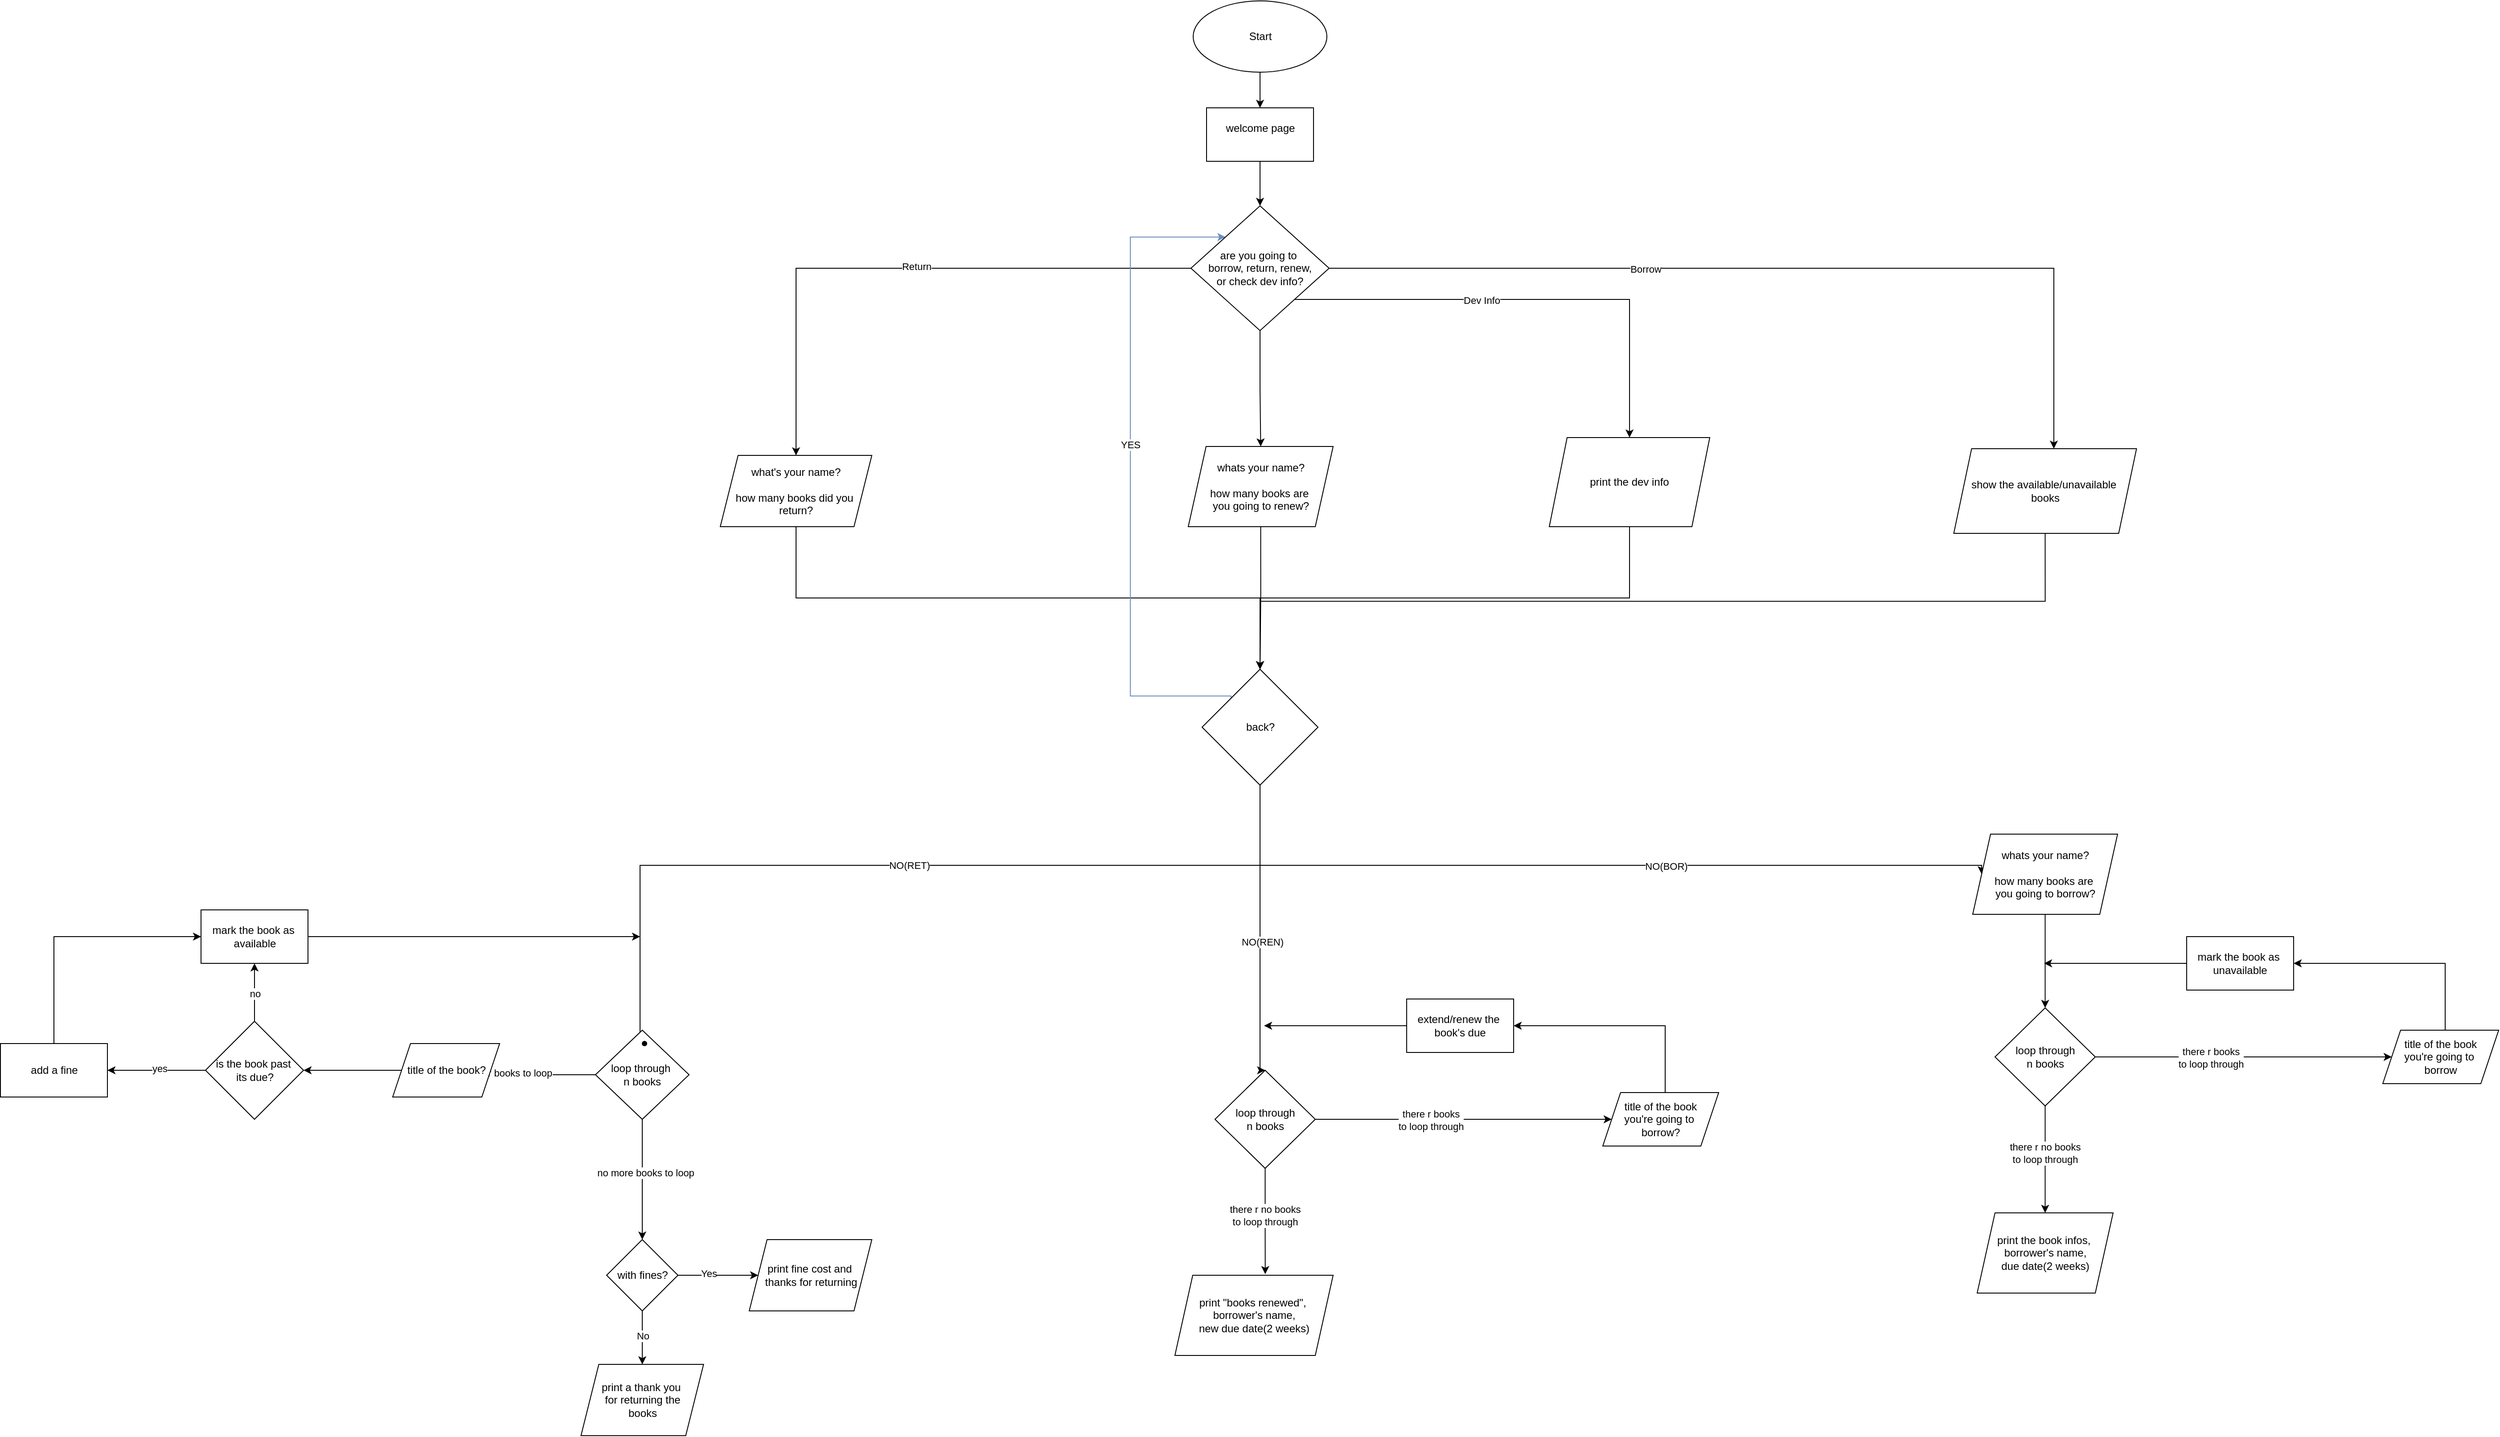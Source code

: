 <mxfile version="24.8.4">
  <diagram id="C5RBs43oDa-KdzZeNtuy" name="Page-1">
    <mxGraphModel dx="3333" dy="1800" grid="1" gridSize="10" guides="1" tooltips="1" connect="1" arrows="1" fold="1" page="1" pageScale="1" pageWidth="2000" pageHeight="2000" math="0" shadow="0">
      <root>
        <mxCell id="WIyWlLk6GJQsqaUBKTNV-0" />
        <mxCell id="WIyWlLk6GJQsqaUBKTNV-1" parent="WIyWlLk6GJQsqaUBKTNV-0" />
        <mxCell id="SnbYtqvOmOJBrR4244Wj-30" value="" style="edgeStyle=orthogonalEdgeStyle;rounded=0;orthogonalLoop=1;jettySize=auto;html=1;" parent="WIyWlLk6GJQsqaUBKTNV-1" source="SnbYtqvOmOJBrR4244Wj-5" target="SnbYtqvOmOJBrR4244Wj-29" edge="1">
          <mxGeometry relative="1" as="geometry" />
        </mxCell>
        <mxCell id="SnbYtqvOmOJBrR4244Wj-31" value="Return" style="edgeLabel;html=1;align=center;verticalAlign=middle;resizable=0;points=[];" parent="SnbYtqvOmOJBrR4244Wj-30" vertex="1" connectable="0">
          <mxGeometry x="-0.055" y="-2" relative="1" as="geometry">
            <mxPoint as="offset" />
          </mxGeometry>
        </mxCell>
        <mxCell id="SnbYtqvOmOJBrR4244Wj-9" value="" style="edgeStyle=orthogonalEdgeStyle;rounded=0;orthogonalLoop=1;jettySize=auto;html=1;" parent="WIyWlLk6GJQsqaUBKTNV-1" source="SnbYtqvOmOJBrR4244Wj-5" target="SnbYtqvOmOJBrR4244Wj-15" edge="1">
          <mxGeometry relative="1" as="geometry">
            <mxPoint x="1772.5" y="420" as="targetPoint" />
            <Array as="points">
              <mxPoint x="2796" y="330" />
            </Array>
          </mxGeometry>
        </mxCell>
        <mxCell id="SnbYtqvOmOJBrR4244Wj-10" value="Borrow" style="edgeLabel;html=1;align=center;verticalAlign=middle;resizable=0;points=[];" parent="SnbYtqvOmOJBrR4244Wj-9" vertex="1" connectable="0">
          <mxGeometry x="-0.302" y="-1" relative="1" as="geometry">
            <mxPoint as="offset" />
          </mxGeometry>
        </mxCell>
        <mxCell id="SnbYtqvOmOJBrR4244Wj-63" style="edgeStyle=orthogonalEdgeStyle;rounded=0;orthogonalLoop=1;jettySize=auto;html=1;exitX=1;exitY=1;exitDx=0;exitDy=0;entryX=0.5;entryY=0;entryDx=0;entryDy=0;" parent="WIyWlLk6GJQsqaUBKTNV-1" source="SnbYtqvOmOJBrR4244Wj-5" target="SnbYtqvOmOJBrR4244Wj-64" edge="1">
          <mxGeometry relative="1" as="geometry">
            <mxPoint x="2045" y="922.27" as="targetPoint" />
          </mxGeometry>
        </mxCell>
        <mxCell id="SnbYtqvOmOJBrR4244Wj-66" value="Dev Info" style="edgeLabel;html=1;align=center;verticalAlign=middle;resizable=0;points=[];" parent="SnbYtqvOmOJBrR4244Wj-63" vertex="1" connectable="0">
          <mxGeometry x="-0.21" y="-1" relative="1" as="geometry">
            <mxPoint as="offset" />
          </mxGeometry>
        </mxCell>
        <mxCell id="ZPMYs9T44ztw_NbmAKCa-23" style="edgeStyle=orthogonalEdgeStyle;rounded=0;orthogonalLoop=1;jettySize=auto;html=1;exitX=0.5;exitY=1;exitDx=0;exitDy=0;entryX=0.5;entryY=0;entryDx=0;entryDy=0;" edge="1" parent="WIyWlLk6GJQsqaUBKTNV-1" source="SnbYtqvOmOJBrR4244Wj-29" target="ZPMYs9T44ztw_NbmAKCa-14">
          <mxGeometry relative="1" as="geometry" />
        </mxCell>
        <mxCell id="SnbYtqvOmOJBrR4244Wj-29" value="what&#39;s your name?&lt;div&gt;&lt;br&gt;&lt;div&gt;how many books did you&amp;nbsp;&lt;/div&gt;&lt;div&gt;return?&lt;/div&gt;&lt;/div&gt;" style="shape=parallelogram;perimeter=parallelogramPerimeter;whiteSpace=wrap;html=1;fixedSize=1;" parent="WIyWlLk6GJQsqaUBKTNV-1" vertex="1">
          <mxGeometry x="1300" y="540" width="170" height="80" as="geometry" />
        </mxCell>
        <mxCell id="ZPMYs9T44ztw_NbmAKCa-25" style="edgeStyle=orthogonalEdgeStyle;rounded=0;orthogonalLoop=1;jettySize=auto;html=1;exitX=0.5;exitY=1;exitDx=0;exitDy=0;entryX=0.5;entryY=0;entryDx=0;entryDy=0;" edge="1" parent="WIyWlLk6GJQsqaUBKTNV-1" source="SnbYtqvOmOJBrR4244Wj-64" target="ZPMYs9T44ztw_NbmAKCa-14">
          <mxGeometry relative="1" as="geometry" />
        </mxCell>
        <mxCell id="SnbYtqvOmOJBrR4244Wj-64" value="print the dev info" style="shape=parallelogram;perimeter=parallelogramPerimeter;whiteSpace=wrap;html=1;fixedSize=1;" parent="WIyWlLk6GJQsqaUBKTNV-1" vertex="1">
          <mxGeometry x="2230" y="520" width="180" height="100" as="geometry" />
        </mxCell>
        <mxCell id="ZPMYs9T44ztw_NbmAKCa-24" style="edgeStyle=orthogonalEdgeStyle;rounded=0;orthogonalLoop=1;jettySize=auto;html=1;exitX=0.5;exitY=1;exitDx=0;exitDy=0;entryX=0.5;entryY=0;entryDx=0;entryDy=0;" edge="1" parent="WIyWlLk6GJQsqaUBKTNV-1" source="SnbYtqvOmOJBrR4244Wj-73" target="ZPMYs9T44ztw_NbmAKCa-14">
          <mxGeometry relative="1" as="geometry" />
        </mxCell>
        <mxCell id="SnbYtqvOmOJBrR4244Wj-73" value="&lt;div&gt;whats your name?&lt;/div&gt;&lt;div&gt;&lt;br&gt;&lt;/div&gt;how many books are&amp;nbsp;&lt;div&gt;you going to renew?&lt;/div&gt;" style="shape=parallelogram;perimeter=parallelogramPerimeter;whiteSpace=wrap;html=1;fixedSize=1;" parent="WIyWlLk6GJQsqaUBKTNV-1" vertex="1">
          <mxGeometry x="1825" y="530" width="162.5" height="90" as="geometry" />
        </mxCell>
        <mxCell id="ZPMYs9T44ztw_NbmAKCa-13" value="" style="group" vertex="1" connectable="0" parent="WIyWlLk6GJQsqaUBKTNV-1">
          <mxGeometry x="1810" y="1150" width="610" height="400" as="geometry" />
        </mxCell>
        <mxCell id="SnbYtqvOmOJBrR4244Wj-75" value="" style="edgeStyle=orthogonalEdgeStyle;rounded=0;orthogonalLoop=1;jettySize=auto;html=1;" parent="ZPMYs9T44ztw_NbmAKCa-13" source="SnbYtqvOmOJBrR4244Wj-79" target="SnbYtqvOmOJBrR4244Wj-81" edge="1">
          <mxGeometry relative="1" as="geometry" />
        </mxCell>
        <mxCell id="SnbYtqvOmOJBrR4244Wj-76" value="there r books&lt;div&gt;to loop through&lt;/div&gt;" style="edgeLabel;html=1;align=center;verticalAlign=middle;resizable=0;points=[];" parent="SnbYtqvOmOJBrR4244Wj-75" vertex="1" connectable="0">
          <mxGeometry x="-0.221" y="-1" relative="1" as="geometry">
            <mxPoint as="offset" />
          </mxGeometry>
        </mxCell>
        <mxCell id="SnbYtqvOmOJBrR4244Wj-77" value="" style="edgeStyle=orthogonalEdgeStyle;rounded=0;orthogonalLoop=1;jettySize=auto;html=1;entryX=0.571;entryY=-0.014;entryDx=0;entryDy=0;entryPerimeter=0;" parent="ZPMYs9T44ztw_NbmAKCa-13" source="SnbYtqvOmOJBrR4244Wj-79" target="SnbYtqvOmOJBrR4244Wj-82" edge="1">
          <mxGeometry relative="1" as="geometry">
            <mxPoint x="-72.455" y="285" as="targetPoint" />
          </mxGeometry>
        </mxCell>
        <mxCell id="SnbYtqvOmOJBrR4244Wj-78" value="there r no books&lt;div&gt;to loop through&lt;/div&gt;" style="edgeLabel;html=1;align=center;verticalAlign=middle;resizable=0;points=[];" parent="SnbYtqvOmOJBrR4244Wj-77" vertex="1" connectable="0">
          <mxGeometry x="-0.114" y="-1" relative="1" as="geometry">
            <mxPoint as="offset" />
          </mxGeometry>
        </mxCell>
        <mxCell id="SnbYtqvOmOJBrR4244Wj-79" value="loop through&lt;div&gt;n books&lt;/div&gt;" style="rhombus;whiteSpace=wrap;html=1;" parent="ZPMYs9T44ztw_NbmAKCa-13" vertex="1">
          <mxGeometry x="45" y="80" width="112.5" height="110" as="geometry" />
        </mxCell>
        <mxCell id="SnbYtqvOmOJBrR4244Wj-80" style="edgeStyle=orthogonalEdgeStyle;rounded=0;orthogonalLoop=1;jettySize=auto;html=1;exitX=0.5;exitY=0;exitDx=0;exitDy=0;entryX=1;entryY=0.5;entryDx=0;entryDy=0;" parent="ZPMYs9T44ztw_NbmAKCa-13" source="SnbYtqvOmOJBrR4244Wj-81" target="SnbYtqvOmOJBrR4244Wj-84" edge="1">
          <mxGeometry relative="1" as="geometry">
            <mxPoint x="-70" y="30" as="targetPoint" />
            <Array as="points">
              <mxPoint x="550" y="105" />
              <mxPoint x="550" y="30" />
            </Array>
          </mxGeometry>
        </mxCell>
        <mxCell id="SnbYtqvOmOJBrR4244Wj-81" value="title of the book&lt;div&gt;you&#39;re going to&amp;nbsp;&lt;/div&gt;&lt;div&gt;borrow?&lt;/div&gt;" style="shape=parallelogram;perimeter=parallelogramPerimeter;whiteSpace=wrap;html=1;fixedSize=1;" parent="ZPMYs9T44ztw_NbmAKCa-13" vertex="1">
          <mxGeometry x="480" y="105" width="130" height="60" as="geometry" />
        </mxCell>
        <mxCell id="SnbYtqvOmOJBrR4244Wj-82" value="print &quot;books renewed&quot;,&amp;nbsp;&lt;div&gt;borrower&#39;s name,&lt;/div&gt;&lt;div&gt;new due date(2 weeks)&lt;/div&gt;" style="shape=parallelogram;perimeter=parallelogramPerimeter;whiteSpace=wrap;html=1;fixedSize=1;" parent="ZPMYs9T44ztw_NbmAKCa-13" vertex="1">
          <mxGeometry y="310" width="177.5" height="90" as="geometry" />
        </mxCell>
        <mxCell id="SnbYtqvOmOJBrR4244Wj-83" style="edgeStyle=orthogonalEdgeStyle;rounded=0;orthogonalLoop=1;jettySize=auto;html=1;exitX=0;exitY=0.5;exitDx=0;exitDy=0;" parent="ZPMYs9T44ztw_NbmAKCa-13" source="SnbYtqvOmOJBrR4244Wj-84" edge="1">
          <mxGeometry relative="1" as="geometry">
            <mxPoint x="100" y="30" as="targetPoint" />
          </mxGeometry>
        </mxCell>
        <mxCell id="SnbYtqvOmOJBrR4244Wj-84" value="extend/renew the&amp;nbsp;&lt;div&gt;book&#39;s due&lt;/div&gt;" style="rounded=0;whiteSpace=wrap;html=1;" parent="ZPMYs9T44ztw_NbmAKCa-13" vertex="1">
          <mxGeometry x="260" width="120" height="60" as="geometry" />
        </mxCell>
        <mxCell id="ZPMYs9T44ztw_NbmAKCa-27" style="edgeStyle=orthogonalEdgeStyle;rounded=0;orthogonalLoop=1;jettySize=auto;html=1;exitX=0;exitY=0;exitDx=0;exitDy=0;entryX=0;entryY=0;entryDx=0;entryDy=0;fillColor=#dae8fc;strokeColor=#6c8ebf;" edge="1" parent="WIyWlLk6GJQsqaUBKTNV-1" source="ZPMYs9T44ztw_NbmAKCa-14" target="SnbYtqvOmOJBrR4244Wj-5">
          <mxGeometry relative="1" as="geometry">
            <Array as="points">
              <mxPoint x="1873" y="810" />
              <mxPoint x="1760" y="810" />
              <mxPoint x="1760" y="295" />
            </Array>
          </mxGeometry>
        </mxCell>
        <mxCell id="ZPMYs9T44ztw_NbmAKCa-30" value="YES" style="edgeLabel;html=1;align=center;verticalAlign=middle;resizable=0;points=[];" vertex="1" connectable="0" parent="ZPMYs9T44ztw_NbmAKCa-27">
          <mxGeometry x="0.08" relative="1" as="geometry">
            <mxPoint as="offset" />
          </mxGeometry>
        </mxCell>
        <mxCell id="ZPMYs9T44ztw_NbmAKCa-32" style="edgeStyle=orthogonalEdgeStyle;rounded=0;orthogonalLoop=1;jettySize=auto;html=1;exitX=0.5;exitY=1;exitDx=0;exitDy=0;entryX=0.5;entryY=0;entryDx=0;entryDy=0;" edge="1" parent="WIyWlLk6GJQsqaUBKTNV-1" source="ZPMYs9T44ztw_NbmAKCa-14" target="SnbYtqvOmOJBrR4244Wj-79">
          <mxGeometry relative="1" as="geometry">
            <Array as="points">
              <mxPoint x="1906" y="1230" />
            </Array>
          </mxGeometry>
        </mxCell>
        <mxCell id="ZPMYs9T44ztw_NbmAKCa-37" value="NO(REN)" style="edgeLabel;html=1;align=center;verticalAlign=middle;resizable=0;points=[];" vertex="1" connectable="0" parent="ZPMYs9T44ztw_NbmAKCa-32">
          <mxGeometry x="0.077" y="2" relative="1" as="geometry">
            <mxPoint as="offset" />
          </mxGeometry>
        </mxCell>
        <mxCell id="ZPMYs9T44ztw_NbmAKCa-33" style="edgeStyle=orthogonalEdgeStyle;rounded=0;orthogonalLoop=1;jettySize=auto;html=1;exitX=0.5;exitY=1;exitDx=0;exitDy=0;entryX=0;entryY=0.5;entryDx=0;entryDy=0;" edge="1" parent="WIyWlLk6GJQsqaUBKTNV-1" source="ZPMYs9T44ztw_NbmAKCa-14" target="SnbYtqvOmOJBrR4244Wj-14">
          <mxGeometry relative="1" as="geometry">
            <Array as="points">
              <mxPoint x="1906" y="1000" />
              <mxPoint x="2715" y="1000" />
            </Array>
          </mxGeometry>
        </mxCell>
        <mxCell id="ZPMYs9T44ztw_NbmAKCa-38" value="NO(BOR)" style="edgeLabel;html=1;align=center;verticalAlign=middle;resizable=0;points=[];" vertex="1" connectable="0" parent="ZPMYs9T44ztw_NbmAKCa-33">
          <mxGeometry x="0.198" y="-1" relative="1" as="geometry">
            <mxPoint as="offset" />
          </mxGeometry>
        </mxCell>
        <mxCell id="ZPMYs9T44ztw_NbmAKCa-14" value="back?" style="rhombus;whiteSpace=wrap;html=1;" vertex="1" parent="WIyWlLk6GJQsqaUBKTNV-1">
          <mxGeometry x="1840.5" y="780" width="130" height="130" as="geometry" />
        </mxCell>
        <mxCell id="SnbYtqvOmOJBrR4244Wj-4" value="" style="edgeStyle=orthogonalEdgeStyle;rounded=0;orthogonalLoop=1;jettySize=auto;html=1;" parent="WIyWlLk6GJQsqaUBKTNV-1" source="SnbYtqvOmOJBrR4244Wj-0" target="SnbYtqvOmOJBrR4244Wj-2" edge="1">
          <mxGeometry relative="1" as="geometry" />
        </mxCell>
        <mxCell id="SnbYtqvOmOJBrR4244Wj-0" value="Start" style="ellipse;whiteSpace=wrap;html=1;" parent="WIyWlLk6GJQsqaUBKTNV-1" vertex="1">
          <mxGeometry x="1830.5" y="30" width="150" height="80" as="geometry" />
        </mxCell>
        <mxCell id="SnbYtqvOmOJBrR4244Wj-6" value="" style="edgeStyle=orthogonalEdgeStyle;rounded=0;orthogonalLoop=1;jettySize=auto;html=1;" parent="WIyWlLk6GJQsqaUBKTNV-1" source="SnbYtqvOmOJBrR4244Wj-2" target="SnbYtqvOmOJBrR4244Wj-5" edge="1">
          <mxGeometry relative="1" as="geometry" />
        </mxCell>
        <mxCell id="SnbYtqvOmOJBrR4244Wj-2" value="welcome page&lt;div&gt;&lt;br&gt;&lt;/div&gt;" style="rounded=0;whiteSpace=wrap;html=1;" parent="WIyWlLk6GJQsqaUBKTNV-1" vertex="1">
          <mxGeometry x="1845.5" y="150" width="120" height="60" as="geometry" />
        </mxCell>
        <mxCell id="ZPMYs9T44ztw_NbmAKCa-17" value="" style="edgeStyle=orthogonalEdgeStyle;rounded=0;orthogonalLoop=1;jettySize=auto;html=1;" edge="1" parent="WIyWlLk6GJQsqaUBKTNV-1" source="SnbYtqvOmOJBrR4244Wj-5" target="SnbYtqvOmOJBrR4244Wj-73">
          <mxGeometry relative="1" as="geometry" />
        </mxCell>
        <mxCell id="SnbYtqvOmOJBrR4244Wj-5" value="are you going to&amp;nbsp;&lt;div&gt;borrow,&amp;nbsp;&lt;span style=&quot;background-color: initial;&quot;&gt;return, renew,&lt;/span&gt;&lt;/div&gt;&lt;div&gt;&lt;span style=&quot;background-color: initial;&quot;&gt;or check dev info?&lt;/span&gt;&lt;/div&gt;" style="rhombus;whiteSpace=wrap;html=1;" parent="WIyWlLk6GJQsqaUBKTNV-1" vertex="1">
          <mxGeometry x="1828" y="260" width="155" height="140" as="geometry" />
        </mxCell>
        <mxCell id="ZPMYs9T44ztw_NbmAKCa-26" style="edgeStyle=orthogonalEdgeStyle;rounded=0;orthogonalLoop=1;jettySize=auto;html=1;exitX=0.5;exitY=1;exitDx=0;exitDy=0;entryX=0.5;entryY=0;entryDx=0;entryDy=0;" edge="1" parent="WIyWlLk6GJQsqaUBKTNV-1" source="SnbYtqvOmOJBrR4244Wj-15" target="ZPMYs9T44ztw_NbmAKCa-14">
          <mxGeometry relative="1" as="geometry" />
        </mxCell>
        <mxCell id="ZPMYs9T44ztw_NbmAKCa-31" style="edgeStyle=orthogonalEdgeStyle;rounded=0;orthogonalLoop=1;jettySize=auto;html=1;exitX=0.5;exitY=1;exitDx=0;exitDy=0;entryX=0.502;entryY=-0.141;entryDx=0;entryDy=0;entryPerimeter=0;" edge="1" parent="WIyWlLk6GJQsqaUBKTNV-1" source="ZPMYs9T44ztw_NbmAKCa-14" target="ZPMYs9T44ztw_NbmAKCa-18">
          <mxGeometry relative="1" as="geometry">
            <Array as="points">
              <mxPoint x="1906" y="1000" />
              <mxPoint x="1210" y="1000" />
              <mxPoint x="1210" y="1200" />
            </Array>
          </mxGeometry>
        </mxCell>
        <mxCell id="ZPMYs9T44ztw_NbmAKCa-36" value="NO(RET)" style="edgeLabel;html=1;align=center;verticalAlign=middle;resizable=0;points=[];" vertex="1" connectable="0" parent="ZPMYs9T44ztw_NbmAKCa-31">
          <mxGeometry x="-0.023" relative="1" as="geometry">
            <mxPoint as="offset" />
          </mxGeometry>
        </mxCell>
        <mxCell id="ZPMYs9T44ztw_NbmAKCa-34" value="" style="group" vertex="1" connectable="0" parent="WIyWlLk6GJQsqaUBKTNV-1">
          <mxGeometry x="492.5" y="1050" width="977.5" height="590" as="geometry" />
        </mxCell>
        <mxCell id="SnbYtqvOmOJBrR4244Wj-35" value="" style="edgeStyle=orthogonalEdgeStyle;rounded=0;orthogonalLoop=1;jettySize=auto;html=1;entryX=0;entryY=0.5;entryDx=0;entryDy=0;" parent="ZPMYs9T44ztw_NbmAKCa-34" source="SnbYtqvOmOJBrR4244Wj-32" target="SnbYtqvOmOJBrR4244Wj-48" edge="1">
          <mxGeometry relative="1" as="geometry">
            <mxPoint x="977.5" y="200" as="targetPoint" />
          </mxGeometry>
        </mxCell>
        <mxCell id="SnbYtqvOmOJBrR4244Wj-45" value="there r books to loop" style="edgeLabel;html=1;align=center;verticalAlign=middle;resizable=0;points=[];" parent="SnbYtqvOmOJBrR4244Wj-35" vertex="1" connectable="0">
          <mxGeometry x="-0.063" y="3" relative="1" as="geometry">
            <mxPoint as="offset" />
          </mxGeometry>
        </mxCell>
        <mxCell id="SnbYtqvOmOJBrR4244Wj-47" value="" style="edgeStyle=orthogonalEdgeStyle;rounded=0;orthogonalLoop=1;jettySize=auto;html=1;entryX=0.5;entryY=0;entryDx=0;entryDy=0;" parent="ZPMYs9T44ztw_NbmAKCa-34" source="SnbYtqvOmOJBrR4244Wj-32" target="SnbYtqvOmOJBrR4244Wj-53" edge="1">
          <mxGeometry relative="1" as="geometry" />
        </mxCell>
        <mxCell id="SnbYtqvOmOJBrR4244Wj-50" value="no more books to loop" style="edgeLabel;html=1;align=center;verticalAlign=middle;resizable=0;points=[];" parent="SnbYtqvOmOJBrR4244Wj-47" vertex="1" connectable="0">
          <mxGeometry x="-0.134" y="3" relative="1" as="geometry">
            <mxPoint y="1" as="offset" />
          </mxGeometry>
        </mxCell>
        <mxCell id="SnbYtqvOmOJBrR4244Wj-32" value="loop through&amp;nbsp;&lt;div&gt;n books&lt;/div&gt;" style="rhombus;whiteSpace=wrap;html=1;" parent="ZPMYs9T44ztw_NbmAKCa-34" vertex="1">
          <mxGeometry x="667.5" y="135" width="105" height="100" as="geometry" />
        </mxCell>
        <mxCell id="SnbYtqvOmOJBrR4244Wj-38" value="" style="edgeStyle=orthogonalEdgeStyle;rounded=0;orthogonalLoop=1;jettySize=auto;html=1;" parent="ZPMYs9T44ztw_NbmAKCa-34" source="SnbYtqvOmOJBrR4244Wj-36" target="SnbYtqvOmOJBrR4244Wj-37" edge="1">
          <mxGeometry relative="1" as="geometry" />
        </mxCell>
        <mxCell id="SnbYtqvOmOJBrR4244Wj-51" value="yes" style="edgeLabel;html=1;align=center;verticalAlign=middle;resizable=0;points=[];" parent="SnbYtqvOmOJBrR4244Wj-38" vertex="1" connectable="0">
          <mxGeometry x="-0.059" y="-2" relative="1" as="geometry">
            <mxPoint as="offset" />
          </mxGeometry>
        </mxCell>
        <mxCell id="SnbYtqvOmOJBrR4244Wj-43" style="edgeStyle=orthogonalEdgeStyle;rounded=0;orthogonalLoop=1;jettySize=auto;html=1;exitX=0.5;exitY=0;exitDx=0;exitDy=0;entryX=0.5;entryY=1;entryDx=0;entryDy=0;" parent="ZPMYs9T44ztw_NbmAKCa-34" source="SnbYtqvOmOJBrR4244Wj-36" target="SnbYtqvOmOJBrR4244Wj-39" edge="1">
          <mxGeometry relative="1" as="geometry" />
        </mxCell>
        <mxCell id="SnbYtqvOmOJBrR4244Wj-52" value="no" style="edgeLabel;html=1;align=center;verticalAlign=middle;resizable=0;points=[];" parent="SnbYtqvOmOJBrR4244Wj-43" vertex="1" connectable="0">
          <mxGeometry x="-0.024" relative="1" as="geometry">
            <mxPoint as="offset" />
          </mxGeometry>
        </mxCell>
        <mxCell id="SnbYtqvOmOJBrR4244Wj-36" value="is the book past&amp;nbsp;&lt;div&gt;its due?&lt;/div&gt;" style="rhombus;whiteSpace=wrap;html=1;" parent="ZPMYs9T44ztw_NbmAKCa-34" vertex="1">
          <mxGeometry x="230" y="125" width="110" height="110" as="geometry" />
        </mxCell>
        <mxCell id="SnbYtqvOmOJBrR4244Wj-42" style="edgeStyle=orthogonalEdgeStyle;rounded=0;orthogonalLoop=1;jettySize=auto;html=1;exitX=0.5;exitY=0;exitDx=0;exitDy=0;entryX=0;entryY=0.5;entryDx=0;entryDy=0;" parent="ZPMYs9T44ztw_NbmAKCa-34" source="SnbYtqvOmOJBrR4244Wj-37" target="SnbYtqvOmOJBrR4244Wj-39" edge="1">
          <mxGeometry relative="1" as="geometry">
            <mxPoint x="1147.5" y="30" as="targetPoint" />
          </mxGeometry>
        </mxCell>
        <mxCell id="SnbYtqvOmOJBrR4244Wj-37" value="add a fine" style="whiteSpace=wrap;html=1;" parent="ZPMYs9T44ztw_NbmAKCa-34" vertex="1">
          <mxGeometry y="150" width="120" height="60" as="geometry" />
        </mxCell>
        <mxCell id="SnbYtqvOmOJBrR4244Wj-44" style="edgeStyle=orthogonalEdgeStyle;rounded=0;orthogonalLoop=1;jettySize=auto;html=1;exitX=1;exitY=0.5;exitDx=0;exitDy=0;" parent="ZPMYs9T44ztw_NbmAKCa-34" source="SnbYtqvOmOJBrR4244Wj-39" edge="1">
          <mxGeometry relative="1" as="geometry">
            <mxPoint x="717.5" y="30" as="targetPoint" />
          </mxGeometry>
        </mxCell>
        <mxCell id="SnbYtqvOmOJBrR4244Wj-39" value="mark the book as&amp;nbsp;&lt;div&gt;available&lt;/div&gt;" style="rounded=0;whiteSpace=wrap;html=1;" parent="ZPMYs9T44ztw_NbmAKCa-34" vertex="1">
          <mxGeometry x="225" width="120" height="60" as="geometry" />
        </mxCell>
        <mxCell id="SnbYtqvOmOJBrR4244Wj-46" value="print a thank you&amp;nbsp;&lt;div&gt;for returning the&lt;/div&gt;&lt;div&gt;books&lt;/div&gt;" style="shape=parallelogram;perimeter=parallelogramPerimeter;whiteSpace=wrap;html=1;fixedSize=1;" parent="ZPMYs9T44ztw_NbmAKCa-34" vertex="1">
          <mxGeometry x="651.25" y="510" width="137.5" height="80" as="geometry" />
        </mxCell>
        <mxCell id="SnbYtqvOmOJBrR4244Wj-49" value="" style="edgeStyle=orthogonalEdgeStyle;rounded=0;orthogonalLoop=1;jettySize=auto;html=1;" parent="ZPMYs9T44ztw_NbmAKCa-34" source="SnbYtqvOmOJBrR4244Wj-48" target="SnbYtqvOmOJBrR4244Wj-36" edge="1">
          <mxGeometry relative="1" as="geometry" />
        </mxCell>
        <mxCell id="SnbYtqvOmOJBrR4244Wj-48" value="title of the book?" style="shape=parallelogram;perimeter=parallelogramPerimeter;whiteSpace=wrap;html=1;fixedSize=1;" parent="ZPMYs9T44ztw_NbmAKCa-34" vertex="1">
          <mxGeometry x="440" y="150" width="120" height="60" as="geometry" />
        </mxCell>
        <mxCell id="SnbYtqvOmOJBrR4244Wj-56" value="" style="edgeStyle=orthogonalEdgeStyle;rounded=0;orthogonalLoop=1;jettySize=auto;html=1;" parent="ZPMYs9T44ztw_NbmAKCa-34" source="SnbYtqvOmOJBrR4244Wj-53" target="SnbYtqvOmOJBrR4244Wj-46" edge="1">
          <mxGeometry relative="1" as="geometry" />
        </mxCell>
        <mxCell id="SnbYtqvOmOJBrR4244Wj-62" value="No" style="edgeLabel;html=1;align=center;verticalAlign=middle;resizable=0;points=[];" parent="SnbYtqvOmOJBrR4244Wj-56" vertex="1" connectable="0">
          <mxGeometry x="-0.067" relative="1" as="geometry">
            <mxPoint as="offset" />
          </mxGeometry>
        </mxCell>
        <mxCell id="SnbYtqvOmOJBrR4244Wj-59" value="" style="edgeStyle=orthogonalEdgeStyle;rounded=0;orthogonalLoop=1;jettySize=auto;html=1;" parent="ZPMYs9T44ztw_NbmAKCa-34" source="SnbYtqvOmOJBrR4244Wj-53" target="SnbYtqvOmOJBrR4244Wj-58" edge="1">
          <mxGeometry relative="1" as="geometry" />
        </mxCell>
        <mxCell id="SnbYtqvOmOJBrR4244Wj-60" value="Yes" style="edgeLabel;html=1;align=center;verticalAlign=middle;resizable=0;points=[];" parent="SnbYtqvOmOJBrR4244Wj-59" vertex="1" connectable="0">
          <mxGeometry x="-0.242" y="2" relative="1" as="geometry">
            <mxPoint as="offset" />
          </mxGeometry>
        </mxCell>
        <mxCell id="SnbYtqvOmOJBrR4244Wj-53" value="with fines?" style="rhombus;whiteSpace=wrap;html=1;" parent="ZPMYs9T44ztw_NbmAKCa-34" vertex="1">
          <mxGeometry x="680" y="370" width="80" height="80" as="geometry" />
        </mxCell>
        <mxCell id="SnbYtqvOmOJBrR4244Wj-58" value="print fine cost and&amp;nbsp;&lt;div&gt;thanks for returning&lt;/div&gt;" style="shape=parallelogram;perimeter=parallelogramPerimeter;whiteSpace=wrap;html=1;fixedSize=1;" parent="ZPMYs9T44ztw_NbmAKCa-34" vertex="1">
          <mxGeometry x="840" y="370" width="137.5" height="80" as="geometry" />
        </mxCell>
        <mxCell id="ZPMYs9T44ztw_NbmAKCa-18" value="" style="shape=waypoint;sketch=0;size=6;pointerEvents=1;points=[];fillColor=default;resizable=0;rotatable=0;perimeter=centerPerimeter;snapToPoint=1;" vertex="1" parent="ZPMYs9T44ztw_NbmAKCa-34">
          <mxGeometry x="712.5" y="140" width="20" height="20" as="geometry" />
        </mxCell>
        <mxCell id="SnbYtqvOmOJBrR4244Wj-17" value="" style="edgeStyle=orthogonalEdgeStyle;rounded=0;orthogonalLoop=1;jettySize=auto;html=1;" parent="WIyWlLk6GJQsqaUBKTNV-1" source="SnbYtqvOmOJBrR4244Wj-14" target="SnbYtqvOmOJBrR4244Wj-16" edge="1">
          <mxGeometry relative="1" as="geometry" />
        </mxCell>
        <mxCell id="SnbYtqvOmOJBrR4244Wj-14" value="&lt;div&gt;whats your name?&lt;/div&gt;&lt;div&gt;&lt;br&gt;&lt;/div&gt;how many books are&amp;nbsp;&lt;div&gt;you going to borrow?&lt;/div&gt;" style="shape=parallelogram;perimeter=parallelogramPerimeter;whiteSpace=wrap;html=1;fixedSize=1;" parent="WIyWlLk6GJQsqaUBKTNV-1" vertex="1">
          <mxGeometry x="2705" y="965" width="162.5" height="90" as="geometry" />
        </mxCell>
        <mxCell id="SnbYtqvOmOJBrR4244Wj-15" value="show the available/unavailable&amp;nbsp;&lt;div&gt;books&lt;/div&gt;" style="shape=parallelogram;perimeter=parallelogramPerimeter;whiteSpace=wrap;html=1;fixedSize=1;" parent="WIyWlLk6GJQsqaUBKTNV-1" vertex="1">
          <mxGeometry x="2683.75" y="532.5" width="205" height="95" as="geometry" />
        </mxCell>
        <mxCell id="SnbYtqvOmOJBrR4244Wj-21" value="" style="edgeStyle=orthogonalEdgeStyle;rounded=0;orthogonalLoop=1;jettySize=auto;html=1;" parent="WIyWlLk6GJQsqaUBKTNV-1" source="SnbYtqvOmOJBrR4244Wj-16" target="SnbYtqvOmOJBrR4244Wj-20" edge="1">
          <mxGeometry relative="1" as="geometry" />
        </mxCell>
        <mxCell id="SnbYtqvOmOJBrR4244Wj-23" value="there r books&lt;div&gt;to loop through&lt;/div&gt;" style="edgeLabel;html=1;align=center;verticalAlign=middle;resizable=0;points=[];" parent="SnbYtqvOmOJBrR4244Wj-21" vertex="1" connectable="0">
          <mxGeometry x="-0.221" y="-1" relative="1" as="geometry">
            <mxPoint as="offset" />
          </mxGeometry>
        </mxCell>
        <mxCell id="SnbYtqvOmOJBrR4244Wj-25" value="" style="edgeStyle=orthogonalEdgeStyle;rounded=0;orthogonalLoop=1;jettySize=auto;html=1;entryX=0.5;entryY=0;entryDx=0;entryDy=0;" parent="WIyWlLk6GJQsqaUBKTNV-1" source="SnbYtqvOmOJBrR4244Wj-16" target="SnbYtqvOmOJBrR4244Wj-27" edge="1">
          <mxGeometry relative="1" as="geometry">
            <mxPoint x="2612.545" y="1365" as="targetPoint" />
          </mxGeometry>
        </mxCell>
        <mxCell id="SnbYtqvOmOJBrR4244Wj-26" value="there r no books&lt;div&gt;to loop through&lt;/div&gt;" style="edgeLabel;html=1;align=center;verticalAlign=middle;resizable=0;points=[];" parent="SnbYtqvOmOJBrR4244Wj-25" vertex="1" connectable="0">
          <mxGeometry x="-0.114" y="-1" relative="1" as="geometry">
            <mxPoint as="offset" />
          </mxGeometry>
        </mxCell>
        <mxCell id="SnbYtqvOmOJBrR4244Wj-16" value="loop through&lt;div&gt;n books&lt;/div&gt;" style="rhombus;whiteSpace=wrap;html=1;" parent="WIyWlLk6GJQsqaUBKTNV-1" vertex="1">
          <mxGeometry x="2730" y="1160" width="112.5" height="110" as="geometry" />
        </mxCell>
        <mxCell id="SnbYtqvOmOJBrR4244Wj-22" style="edgeStyle=orthogonalEdgeStyle;rounded=0;orthogonalLoop=1;jettySize=auto;html=1;exitX=0.5;exitY=0;exitDx=0;exitDy=0;entryX=1;entryY=0.5;entryDx=0;entryDy=0;" parent="WIyWlLk6GJQsqaUBKTNV-1" source="SnbYtqvOmOJBrR4244Wj-20" target="SnbYtqvOmOJBrR4244Wj-40" edge="1">
          <mxGeometry relative="1" as="geometry">
            <mxPoint x="2615" y="1110" as="targetPoint" />
            <Array as="points">
              <mxPoint x="3235" y="1185" />
              <mxPoint x="3235" y="1110" />
            </Array>
          </mxGeometry>
        </mxCell>
        <mxCell id="SnbYtqvOmOJBrR4244Wj-20" value="title of the book&lt;div&gt;you&#39;re going to&amp;nbsp;&lt;/div&gt;&lt;div&gt;borrow&lt;/div&gt;" style="shape=parallelogram;perimeter=parallelogramPerimeter;whiteSpace=wrap;html=1;fixedSize=1;" parent="WIyWlLk6GJQsqaUBKTNV-1" vertex="1">
          <mxGeometry x="3165" y="1185" width="130" height="60" as="geometry" />
        </mxCell>
        <mxCell id="SnbYtqvOmOJBrR4244Wj-27" value="print the book infos,&amp;nbsp;&lt;div&gt;borrower&#39;s name,&lt;/div&gt;&lt;div&gt;due date(2 weeks)&lt;/div&gt;" style="shape=parallelogram;perimeter=parallelogramPerimeter;whiteSpace=wrap;html=1;fixedSize=1;" parent="WIyWlLk6GJQsqaUBKTNV-1" vertex="1">
          <mxGeometry x="2710" y="1390" width="152.5" height="90" as="geometry" />
        </mxCell>
        <mxCell id="SnbYtqvOmOJBrR4244Wj-41" style="edgeStyle=orthogonalEdgeStyle;rounded=0;orthogonalLoop=1;jettySize=auto;html=1;exitX=0;exitY=0.5;exitDx=0;exitDy=0;" parent="WIyWlLk6GJQsqaUBKTNV-1" source="SnbYtqvOmOJBrR4244Wj-40" edge="1">
          <mxGeometry relative="1" as="geometry">
            <mxPoint x="2785" y="1110" as="targetPoint" />
          </mxGeometry>
        </mxCell>
        <mxCell id="SnbYtqvOmOJBrR4244Wj-40" value="mark the book as&amp;nbsp;&lt;div&gt;unavailable&lt;/div&gt;" style="rounded=0;whiteSpace=wrap;html=1;" parent="WIyWlLk6GJQsqaUBKTNV-1" vertex="1">
          <mxGeometry x="2945" y="1080" width="120" height="60" as="geometry" />
        </mxCell>
      </root>
    </mxGraphModel>
  </diagram>
</mxfile>
